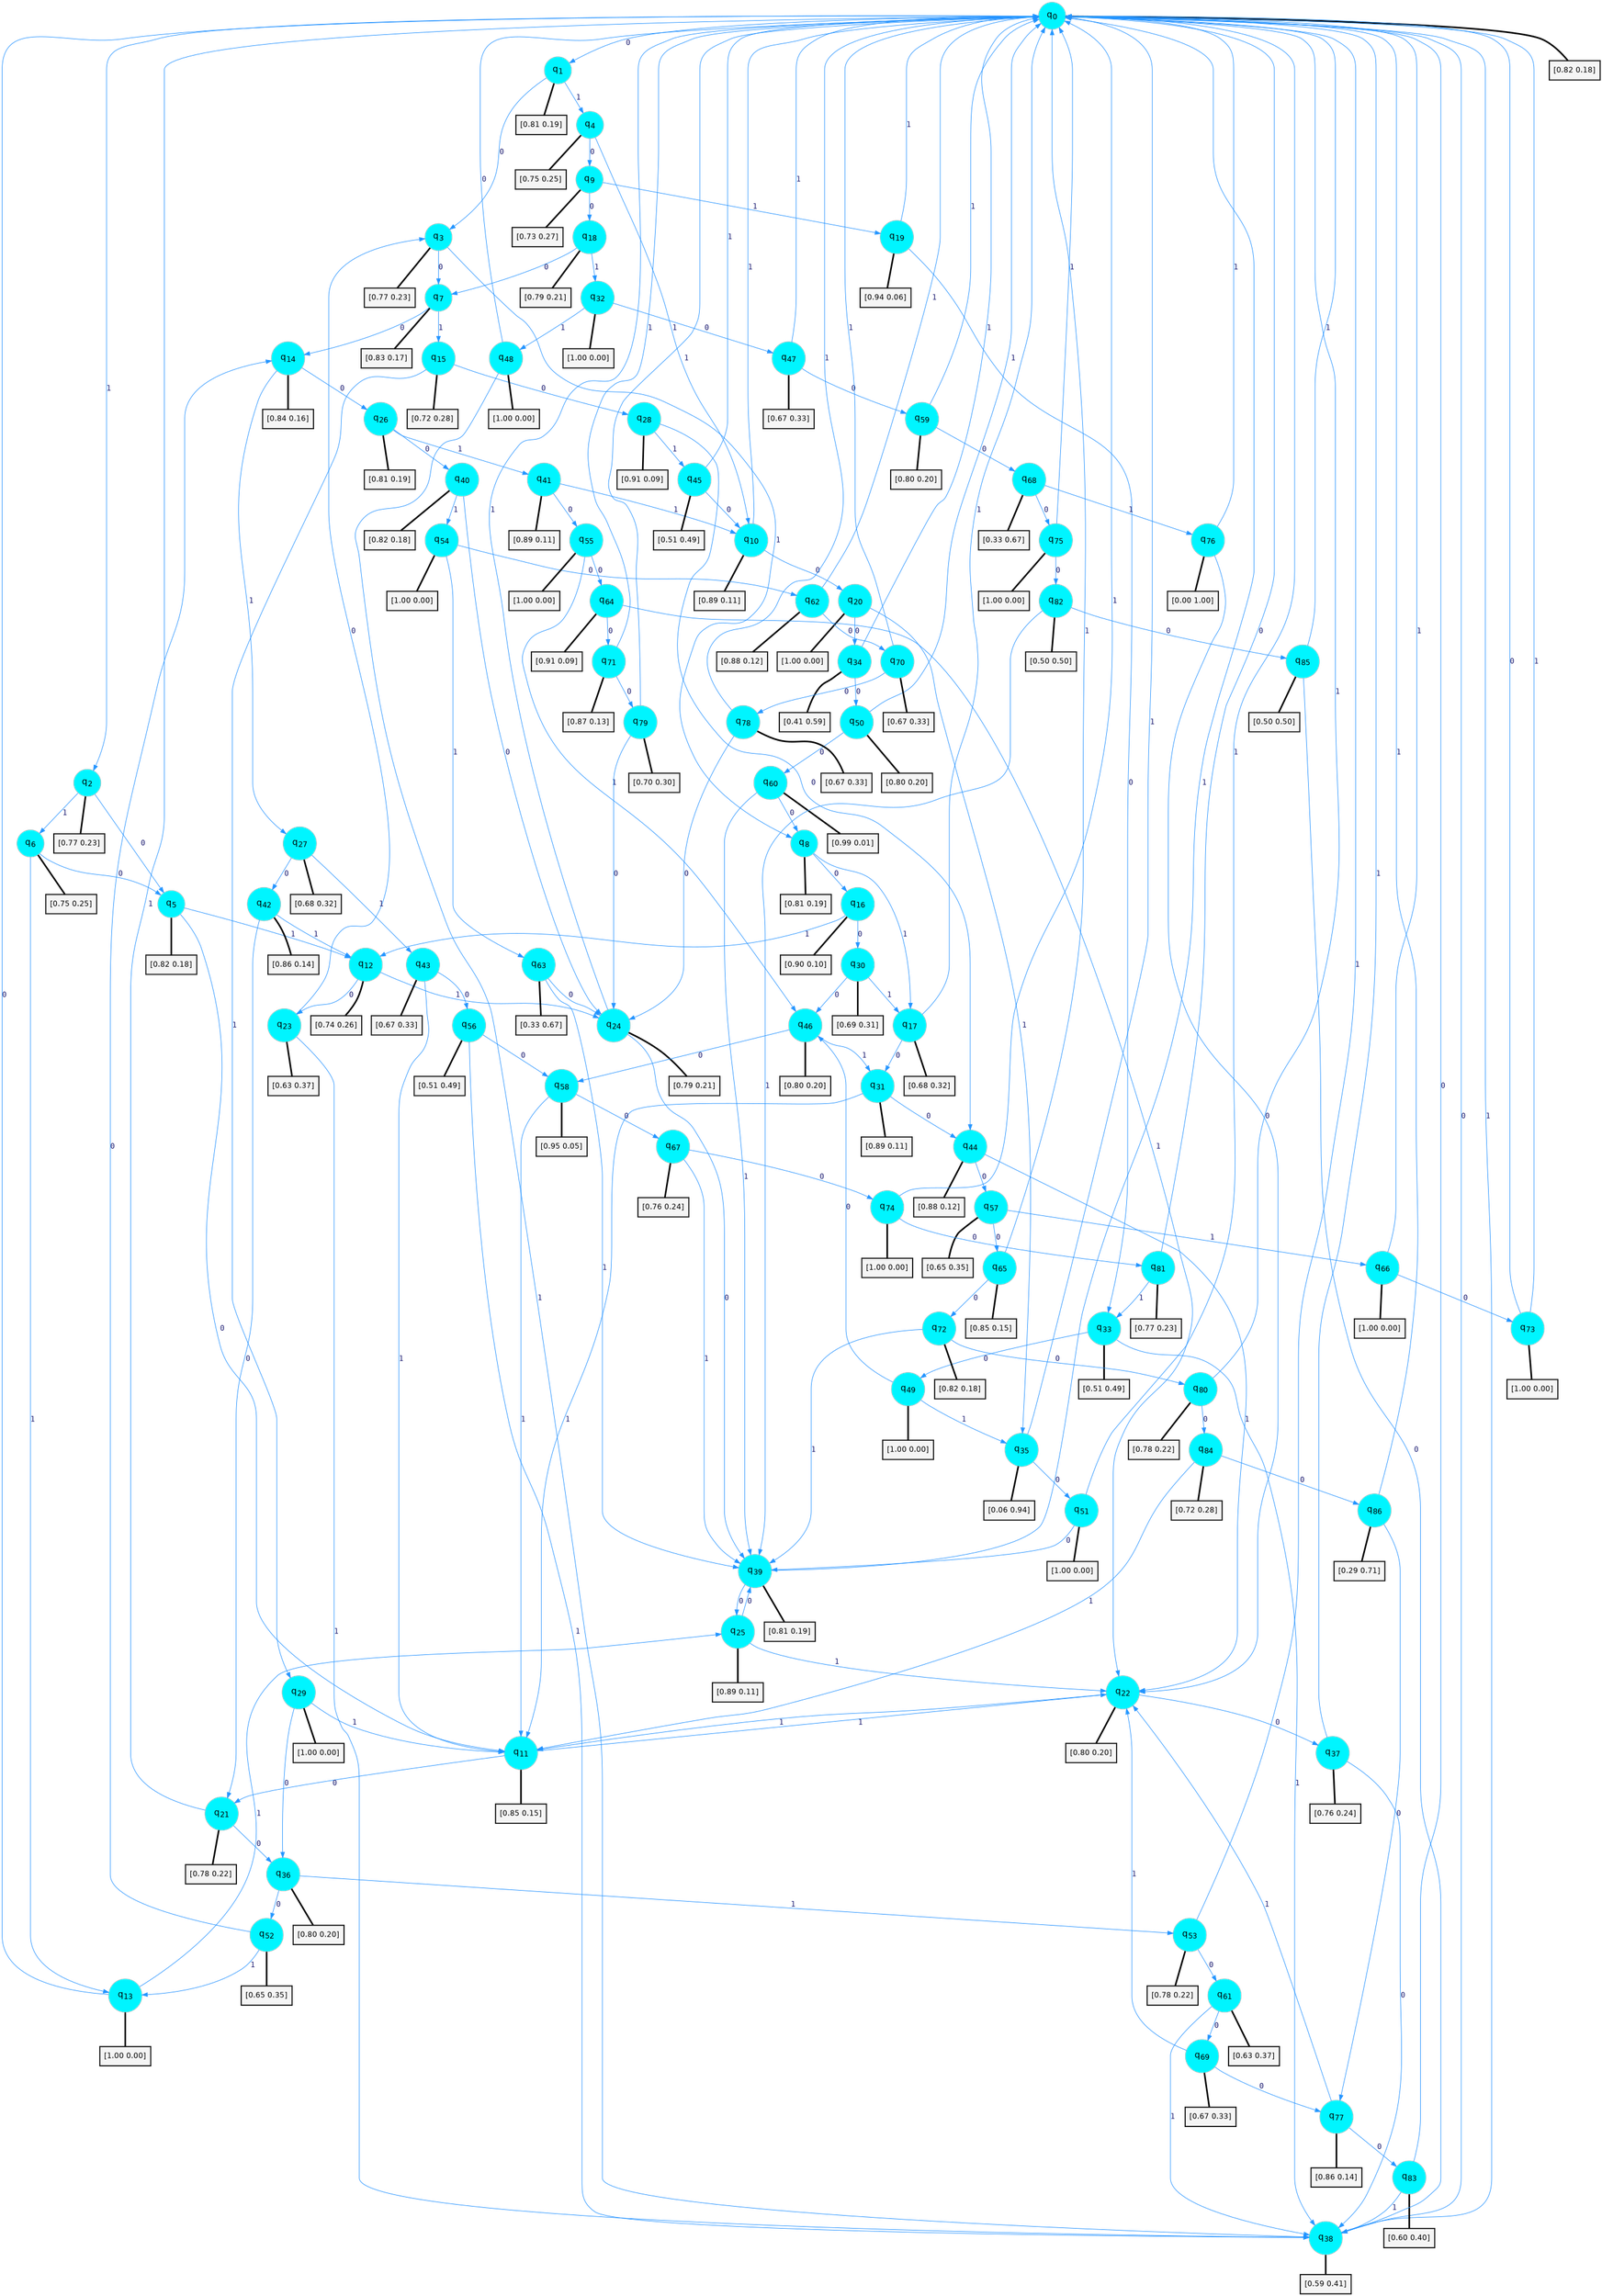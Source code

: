 digraph G {
graph [
bgcolor=transparent, dpi=300, rankdir=TD, size="40,25"];
node [
color=gray, fillcolor=turquoise1, fontcolor=black, fontname=Helvetica, fontsize=16, fontweight=bold, shape=circle, style=filled];
edge [
arrowsize=1, color=dodgerblue1, fontcolor=midnightblue, fontname=courier, fontweight=bold, penwidth=1, style=solid, weight=20];
0[label=<q<SUB>0</SUB>>];
1[label=<q<SUB>1</SUB>>];
2[label=<q<SUB>2</SUB>>];
3[label=<q<SUB>3</SUB>>];
4[label=<q<SUB>4</SUB>>];
5[label=<q<SUB>5</SUB>>];
6[label=<q<SUB>6</SUB>>];
7[label=<q<SUB>7</SUB>>];
8[label=<q<SUB>8</SUB>>];
9[label=<q<SUB>9</SUB>>];
10[label=<q<SUB>10</SUB>>];
11[label=<q<SUB>11</SUB>>];
12[label=<q<SUB>12</SUB>>];
13[label=<q<SUB>13</SUB>>];
14[label=<q<SUB>14</SUB>>];
15[label=<q<SUB>15</SUB>>];
16[label=<q<SUB>16</SUB>>];
17[label=<q<SUB>17</SUB>>];
18[label=<q<SUB>18</SUB>>];
19[label=<q<SUB>19</SUB>>];
20[label=<q<SUB>20</SUB>>];
21[label=<q<SUB>21</SUB>>];
22[label=<q<SUB>22</SUB>>];
23[label=<q<SUB>23</SUB>>];
24[label=<q<SUB>24</SUB>>];
25[label=<q<SUB>25</SUB>>];
26[label=<q<SUB>26</SUB>>];
27[label=<q<SUB>27</SUB>>];
28[label=<q<SUB>28</SUB>>];
29[label=<q<SUB>29</SUB>>];
30[label=<q<SUB>30</SUB>>];
31[label=<q<SUB>31</SUB>>];
32[label=<q<SUB>32</SUB>>];
33[label=<q<SUB>33</SUB>>];
34[label=<q<SUB>34</SUB>>];
35[label=<q<SUB>35</SUB>>];
36[label=<q<SUB>36</SUB>>];
37[label=<q<SUB>37</SUB>>];
38[label=<q<SUB>38</SUB>>];
39[label=<q<SUB>39</SUB>>];
40[label=<q<SUB>40</SUB>>];
41[label=<q<SUB>41</SUB>>];
42[label=<q<SUB>42</SUB>>];
43[label=<q<SUB>43</SUB>>];
44[label=<q<SUB>44</SUB>>];
45[label=<q<SUB>45</SUB>>];
46[label=<q<SUB>46</SUB>>];
47[label=<q<SUB>47</SUB>>];
48[label=<q<SUB>48</SUB>>];
49[label=<q<SUB>49</SUB>>];
50[label=<q<SUB>50</SUB>>];
51[label=<q<SUB>51</SUB>>];
52[label=<q<SUB>52</SUB>>];
53[label=<q<SUB>53</SUB>>];
54[label=<q<SUB>54</SUB>>];
55[label=<q<SUB>55</SUB>>];
56[label=<q<SUB>56</SUB>>];
57[label=<q<SUB>57</SUB>>];
58[label=<q<SUB>58</SUB>>];
59[label=<q<SUB>59</SUB>>];
60[label=<q<SUB>60</SUB>>];
61[label=<q<SUB>61</SUB>>];
62[label=<q<SUB>62</SUB>>];
63[label=<q<SUB>63</SUB>>];
64[label=<q<SUB>64</SUB>>];
65[label=<q<SUB>65</SUB>>];
66[label=<q<SUB>66</SUB>>];
67[label=<q<SUB>67</SUB>>];
68[label=<q<SUB>68</SUB>>];
69[label=<q<SUB>69</SUB>>];
70[label=<q<SUB>70</SUB>>];
71[label=<q<SUB>71</SUB>>];
72[label=<q<SUB>72</SUB>>];
73[label=<q<SUB>73</SUB>>];
74[label=<q<SUB>74</SUB>>];
75[label=<q<SUB>75</SUB>>];
76[label=<q<SUB>76</SUB>>];
77[label=<q<SUB>77</SUB>>];
78[label=<q<SUB>78</SUB>>];
79[label=<q<SUB>79</SUB>>];
80[label=<q<SUB>80</SUB>>];
81[label=<q<SUB>81</SUB>>];
82[label=<q<SUB>82</SUB>>];
83[label=<q<SUB>83</SUB>>];
84[label=<q<SUB>84</SUB>>];
85[label=<q<SUB>85</SUB>>];
86[label=<q<SUB>86</SUB>>];
87[label="[0.82 0.18]", shape=box,fontcolor=black, fontname=Helvetica, fontsize=14, penwidth=2, fillcolor=whitesmoke,color=black];
88[label="[0.81 0.19]", shape=box,fontcolor=black, fontname=Helvetica, fontsize=14, penwidth=2, fillcolor=whitesmoke,color=black];
89[label="[0.77 0.23]", shape=box,fontcolor=black, fontname=Helvetica, fontsize=14, penwidth=2, fillcolor=whitesmoke,color=black];
90[label="[0.77 0.23]", shape=box,fontcolor=black, fontname=Helvetica, fontsize=14, penwidth=2, fillcolor=whitesmoke,color=black];
91[label="[0.75 0.25]", shape=box,fontcolor=black, fontname=Helvetica, fontsize=14, penwidth=2, fillcolor=whitesmoke,color=black];
92[label="[0.82 0.18]", shape=box,fontcolor=black, fontname=Helvetica, fontsize=14, penwidth=2, fillcolor=whitesmoke,color=black];
93[label="[0.75 0.25]", shape=box,fontcolor=black, fontname=Helvetica, fontsize=14, penwidth=2, fillcolor=whitesmoke,color=black];
94[label="[0.83 0.17]", shape=box,fontcolor=black, fontname=Helvetica, fontsize=14, penwidth=2, fillcolor=whitesmoke,color=black];
95[label="[0.81 0.19]", shape=box,fontcolor=black, fontname=Helvetica, fontsize=14, penwidth=2, fillcolor=whitesmoke,color=black];
96[label="[0.73 0.27]", shape=box,fontcolor=black, fontname=Helvetica, fontsize=14, penwidth=2, fillcolor=whitesmoke,color=black];
97[label="[0.89 0.11]", shape=box,fontcolor=black, fontname=Helvetica, fontsize=14, penwidth=2, fillcolor=whitesmoke,color=black];
98[label="[0.85 0.15]", shape=box,fontcolor=black, fontname=Helvetica, fontsize=14, penwidth=2, fillcolor=whitesmoke,color=black];
99[label="[0.74 0.26]", shape=box,fontcolor=black, fontname=Helvetica, fontsize=14, penwidth=2, fillcolor=whitesmoke,color=black];
100[label="[1.00 0.00]", shape=box,fontcolor=black, fontname=Helvetica, fontsize=14, penwidth=2, fillcolor=whitesmoke,color=black];
101[label="[0.84 0.16]", shape=box,fontcolor=black, fontname=Helvetica, fontsize=14, penwidth=2, fillcolor=whitesmoke,color=black];
102[label="[0.72 0.28]", shape=box,fontcolor=black, fontname=Helvetica, fontsize=14, penwidth=2, fillcolor=whitesmoke,color=black];
103[label="[0.90 0.10]", shape=box,fontcolor=black, fontname=Helvetica, fontsize=14, penwidth=2, fillcolor=whitesmoke,color=black];
104[label="[0.68 0.32]", shape=box,fontcolor=black, fontname=Helvetica, fontsize=14, penwidth=2, fillcolor=whitesmoke,color=black];
105[label="[0.79 0.21]", shape=box,fontcolor=black, fontname=Helvetica, fontsize=14, penwidth=2, fillcolor=whitesmoke,color=black];
106[label="[0.94 0.06]", shape=box,fontcolor=black, fontname=Helvetica, fontsize=14, penwidth=2, fillcolor=whitesmoke,color=black];
107[label="[1.00 0.00]", shape=box,fontcolor=black, fontname=Helvetica, fontsize=14, penwidth=2, fillcolor=whitesmoke,color=black];
108[label="[0.78 0.22]", shape=box,fontcolor=black, fontname=Helvetica, fontsize=14, penwidth=2, fillcolor=whitesmoke,color=black];
109[label="[0.80 0.20]", shape=box,fontcolor=black, fontname=Helvetica, fontsize=14, penwidth=2, fillcolor=whitesmoke,color=black];
110[label="[0.63 0.37]", shape=box,fontcolor=black, fontname=Helvetica, fontsize=14, penwidth=2, fillcolor=whitesmoke,color=black];
111[label="[0.79 0.21]", shape=box,fontcolor=black, fontname=Helvetica, fontsize=14, penwidth=2, fillcolor=whitesmoke,color=black];
112[label="[0.89 0.11]", shape=box,fontcolor=black, fontname=Helvetica, fontsize=14, penwidth=2, fillcolor=whitesmoke,color=black];
113[label="[0.81 0.19]", shape=box,fontcolor=black, fontname=Helvetica, fontsize=14, penwidth=2, fillcolor=whitesmoke,color=black];
114[label="[0.68 0.32]", shape=box,fontcolor=black, fontname=Helvetica, fontsize=14, penwidth=2, fillcolor=whitesmoke,color=black];
115[label="[0.91 0.09]", shape=box,fontcolor=black, fontname=Helvetica, fontsize=14, penwidth=2, fillcolor=whitesmoke,color=black];
116[label="[1.00 0.00]", shape=box,fontcolor=black, fontname=Helvetica, fontsize=14, penwidth=2, fillcolor=whitesmoke,color=black];
117[label="[0.69 0.31]", shape=box,fontcolor=black, fontname=Helvetica, fontsize=14, penwidth=2, fillcolor=whitesmoke,color=black];
118[label="[0.89 0.11]", shape=box,fontcolor=black, fontname=Helvetica, fontsize=14, penwidth=2, fillcolor=whitesmoke,color=black];
119[label="[1.00 0.00]", shape=box,fontcolor=black, fontname=Helvetica, fontsize=14, penwidth=2, fillcolor=whitesmoke,color=black];
120[label="[0.51 0.49]", shape=box,fontcolor=black, fontname=Helvetica, fontsize=14, penwidth=2, fillcolor=whitesmoke,color=black];
121[label="[0.41 0.59]", shape=box,fontcolor=black, fontname=Helvetica, fontsize=14, penwidth=2, fillcolor=whitesmoke,color=black];
122[label="[0.06 0.94]", shape=box,fontcolor=black, fontname=Helvetica, fontsize=14, penwidth=2, fillcolor=whitesmoke,color=black];
123[label="[0.80 0.20]", shape=box,fontcolor=black, fontname=Helvetica, fontsize=14, penwidth=2, fillcolor=whitesmoke,color=black];
124[label="[0.76 0.24]", shape=box,fontcolor=black, fontname=Helvetica, fontsize=14, penwidth=2, fillcolor=whitesmoke,color=black];
125[label="[0.59 0.41]", shape=box,fontcolor=black, fontname=Helvetica, fontsize=14, penwidth=2, fillcolor=whitesmoke,color=black];
126[label="[0.81 0.19]", shape=box,fontcolor=black, fontname=Helvetica, fontsize=14, penwidth=2, fillcolor=whitesmoke,color=black];
127[label="[0.82 0.18]", shape=box,fontcolor=black, fontname=Helvetica, fontsize=14, penwidth=2, fillcolor=whitesmoke,color=black];
128[label="[0.89 0.11]", shape=box,fontcolor=black, fontname=Helvetica, fontsize=14, penwidth=2, fillcolor=whitesmoke,color=black];
129[label="[0.86 0.14]", shape=box,fontcolor=black, fontname=Helvetica, fontsize=14, penwidth=2, fillcolor=whitesmoke,color=black];
130[label="[0.67 0.33]", shape=box,fontcolor=black, fontname=Helvetica, fontsize=14, penwidth=2, fillcolor=whitesmoke,color=black];
131[label="[0.88 0.12]", shape=box,fontcolor=black, fontname=Helvetica, fontsize=14, penwidth=2, fillcolor=whitesmoke,color=black];
132[label="[0.51 0.49]", shape=box,fontcolor=black, fontname=Helvetica, fontsize=14, penwidth=2, fillcolor=whitesmoke,color=black];
133[label="[0.80 0.20]", shape=box,fontcolor=black, fontname=Helvetica, fontsize=14, penwidth=2, fillcolor=whitesmoke,color=black];
134[label="[0.67 0.33]", shape=box,fontcolor=black, fontname=Helvetica, fontsize=14, penwidth=2, fillcolor=whitesmoke,color=black];
135[label="[1.00 0.00]", shape=box,fontcolor=black, fontname=Helvetica, fontsize=14, penwidth=2, fillcolor=whitesmoke,color=black];
136[label="[1.00 0.00]", shape=box,fontcolor=black, fontname=Helvetica, fontsize=14, penwidth=2, fillcolor=whitesmoke,color=black];
137[label="[0.80 0.20]", shape=box,fontcolor=black, fontname=Helvetica, fontsize=14, penwidth=2, fillcolor=whitesmoke,color=black];
138[label="[1.00 0.00]", shape=box,fontcolor=black, fontname=Helvetica, fontsize=14, penwidth=2, fillcolor=whitesmoke,color=black];
139[label="[0.65 0.35]", shape=box,fontcolor=black, fontname=Helvetica, fontsize=14, penwidth=2, fillcolor=whitesmoke,color=black];
140[label="[0.78 0.22]", shape=box,fontcolor=black, fontname=Helvetica, fontsize=14, penwidth=2, fillcolor=whitesmoke,color=black];
141[label="[1.00 0.00]", shape=box,fontcolor=black, fontname=Helvetica, fontsize=14, penwidth=2, fillcolor=whitesmoke,color=black];
142[label="[1.00 0.00]", shape=box,fontcolor=black, fontname=Helvetica, fontsize=14, penwidth=2, fillcolor=whitesmoke,color=black];
143[label="[0.51 0.49]", shape=box,fontcolor=black, fontname=Helvetica, fontsize=14, penwidth=2, fillcolor=whitesmoke,color=black];
144[label="[0.65 0.35]", shape=box,fontcolor=black, fontname=Helvetica, fontsize=14, penwidth=2, fillcolor=whitesmoke,color=black];
145[label="[0.95 0.05]", shape=box,fontcolor=black, fontname=Helvetica, fontsize=14, penwidth=2, fillcolor=whitesmoke,color=black];
146[label="[0.80 0.20]", shape=box,fontcolor=black, fontname=Helvetica, fontsize=14, penwidth=2, fillcolor=whitesmoke,color=black];
147[label="[0.99 0.01]", shape=box,fontcolor=black, fontname=Helvetica, fontsize=14, penwidth=2, fillcolor=whitesmoke,color=black];
148[label="[0.63 0.37]", shape=box,fontcolor=black, fontname=Helvetica, fontsize=14, penwidth=2, fillcolor=whitesmoke,color=black];
149[label="[0.88 0.12]", shape=box,fontcolor=black, fontname=Helvetica, fontsize=14, penwidth=2, fillcolor=whitesmoke,color=black];
150[label="[0.33 0.67]", shape=box,fontcolor=black, fontname=Helvetica, fontsize=14, penwidth=2, fillcolor=whitesmoke,color=black];
151[label="[0.91 0.09]", shape=box,fontcolor=black, fontname=Helvetica, fontsize=14, penwidth=2, fillcolor=whitesmoke,color=black];
152[label="[0.85 0.15]", shape=box,fontcolor=black, fontname=Helvetica, fontsize=14, penwidth=2, fillcolor=whitesmoke,color=black];
153[label="[1.00 0.00]", shape=box,fontcolor=black, fontname=Helvetica, fontsize=14, penwidth=2, fillcolor=whitesmoke,color=black];
154[label="[0.76 0.24]", shape=box,fontcolor=black, fontname=Helvetica, fontsize=14, penwidth=2, fillcolor=whitesmoke,color=black];
155[label="[0.33 0.67]", shape=box,fontcolor=black, fontname=Helvetica, fontsize=14, penwidth=2, fillcolor=whitesmoke,color=black];
156[label="[0.67 0.33]", shape=box,fontcolor=black, fontname=Helvetica, fontsize=14, penwidth=2, fillcolor=whitesmoke,color=black];
157[label="[0.67 0.33]", shape=box,fontcolor=black, fontname=Helvetica, fontsize=14, penwidth=2, fillcolor=whitesmoke,color=black];
158[label="[0.87 0.13]", shape=box,fontcolor=black, fontname=Helvetica, fontsize=14, penwidth=2, fillcolor=whitesmoke,color=black];
159[label="[0.82 0.18]", shape=box,fontcolor=black, fontname=Helvetica, fontsize=14, penwidth=2, fillcolor=whitesmoke,color=black];
160[label="[1.00 0.00]", shape=box,fontcolor=black, fontname=Helvetica, fontsize=14, penwidth=2, fillcolor=whitesmoke,color=black];
161[label="[1.00 0.00]", shape=box,fontcolor=black, fontname=Helvetica, fontsize=14, penwidth=2, fillcolor=whitesmoke,color=black];
162[label="[1.00 0.00]", shape=box,fontcolor=black, fontname=Helvetica, fontsize=14, penwidth=2, fillcolor=whitesmoke,color=black];
163[label="[0.00 1.00]", shape=box,fontcolor=black, fontname=Helvetica, fontsize=14, penwidth=2, fillcolor=whitesmoke,color=black];
164[label="[0.86 0.14]", shape=box,fontcolor=black, fontname=Helvetica, fontsize=14, penwidth=2, fillcolor=whitesmoke,color=black];
165[label="[0.67 0.33]", shape=box,fontcolor=black, fontname=Helvetica, fontsize=14, penwidth=2, fillcolor=whitesmoke,color=black];
166[label="[0.70 0.30]", shape=box,fontcolor=black, fontname=Helvetica, fontsize=14, penwidth=2, fillcolor=whitesmoke,color=black];
167[label="[0.78 0.22]", shape=box,fontcolor=black, fontname=Helvetica, fontsize=14, penwidth=2, fillcolor=whitesmoke,color=black];
168[label="[0.77 0.23]", shape=box,fontcolor=black, fontname=Helvetica, fontsize=14, penwidth=2, fillcolor=whitesmoke,color=black];
169[label="[0.50 0.50]", shape=box,fontcolor=black, fontname=Helvetica, fontsize=14, penwidth=2, fillcolor=whitesmoke,color=black];
170[label="[0.60 0.40]", shape=box,fontcolor=black, fontname=Helvetica, fontsize=14, penwidth=2, fillcolor=whitesmoke,color=black];
171[label="[0.72 0.28]", shape=box,fontcolor=black, fontname=Helvetica, fontsize=14, penwidth=2, fillcolor=whitesmoke,color=black];
172[label="[0.50 0.50]", shape=box,fontcolor=black, fontname=Helvetica, fontsize=14, penwidth=2, fillcolor=whitesmoke,color=black];
173[label="[0.29 0.71]", shape=box,fontcolor=black, fontname=Helvetica, fontsize=14, penwidth=2, fillcolor=whitesmoke,color=black];
0->1 [label=0];
0->2 [label=1];
0->87 [arrowhead=none, penwidth=3,color=black];
1->3 [label=0];
1->4 [label=1];
1->88 [arrowhead=none, penwidth=3,color=black];
2->5 [label=0];
2->6 [label=1];
2->89 [arrowhead=none, penwidth=3,color=black];
3->7 [label=0];
3->8 [label=1];
3->90 [arrowhead=none, penwidth=3,color=black];
4->9 [label=0];
4->10 [label=1];
4->91 [arrowhead=none, penwidth=3,color=black];
5->11 [label=0];
5->12 [label=1];
5->92 [arrowhead=none, penwidth=3,color=black];
6->5 [label=0];
6->13 [label=1];
6->93 [arrowhead=none, penwidth=3,color=black];
7->14 [label=0];
7->15 [label=1];
7->94 [arrowhead=none, penwidth=3,color=black];
8->16 [label=0];
8->17 [label=1];
8->95 [arrowhead=none, penwidth=3,color=black];
9->18 [label=0];
9->19 [label=1];
9->96 [arrowhead=none, penwidth=3,color=black];
10->20 [label=0];
10->0 [label=1];
10->97 [arrowhead=none, penwidth=3,color=black];
11->21 [label=0];
11->22 [label=1];
11->98 [arrowhead=none, penwidth=3,color=black];
12->23 [label=0];
12->24 [label=1];
12->99 [arrowhead=none, penwidth=3,color=black];
13->0 [label=0];
13->25 [label=1];
13->100 [arrowhead=none, penwidth=3,color=black];
14->26 [label=0];
14->27 [label=1];
14->101 [arrowhead=none, penwidth=3,color=black];
15->28 [label=0];
15->29 [label=1];
15->102 [arrowhead=none, penwidth=3,color=black];
16->30 [label=0];
16->12 [label=1];
16->103 [arrowhead=none, penwidth=3,color=black];
17->31 [label=0];
17->0 [label=1];
17->104 [arrowhead=none, penwidth=3,color=black];
18->7 [label=0];
18->32 [label=1];
18->105 [arrowhead=none, penwidth=3,color=black];
19->33 [label=0];
19->0 [label=1];
19->106 [arrowhead=none, penwidth=3,color=black];
20->34 [label=0];
20->35 [label=1];
20->107 [arrowhead=none, penwidth=3,color=black];
21->36 [label=0];
21->0 [label=1];
21->108 [arrowhead=none, penwidth=3,color=black];
22->37 [label=0];
22->11 [label=1];
22->109 [arrowhead=none, penwidth=3,color=black];
23->3 [label=0];
23->38 [label=1];
23->110 [arrowhead=none, penwidth=3,color=black];
24->39 [label=0];
24->0 [label=1];
24->111 [arrowhead=none, penwidth=3,color=black];
25->39 [label=0];
25->22 [label=1];
25->112 [arrowhead=none, penwidth=3,color=black];
26->40 [label=0];
26->41 [label=1];
26->113 [arrowhead=none, penwidth=3,color=black];
27->42 [label=0];
27->43 [label=1];
27->114 [arrowhead=none, penwidth=3,color=black];
28->44 [label=0];
28->45 [label=1];
28->115 [arrowhead=none, penwidth=3,color=black];
29->36 [label=0];
29->11 [label=1];
29->116 [arrowhead=none, penwidth=3,color=black];
30->46 [label=0];
30->17 [label=1];
30->117 [arrowhead=none, penwidth=3,color=black];
31->44 [label=0];
31->11 [label=1];
31->118 [arrowhead=none, penwidth=3,color=black];
32->47 [label=0];
32->48 [label=1];
32->119 [arrowhead=none, penwidth=3,color=black];
33->49 [label=0];
33->38 [label=1];
33->120 [arrowhead=none, penwidth=3,color=black];
34->50 [label=0];
34->0 [label=1];
34->121 [arrowhead=none, penwidth=3,color=black];
35->51 [label=0];
35->0 [label=1];
35->122 [arrowhead=none, penwidth=3,color=black];
36->52 [label=0];
36->53 [label=1];
36->123 [arrowhead=none, penwidth=3,color=black];
37->38 [label=0];
37->0 [label=1];
37->124 [arrowhead=none, penwidth=3,color=black];
38->0 [label=0];
38->0 [label=1];
38->125 [arrowhead=none, penwidth=3,color=black];
39->25 [label=0];
39->0 [label=1];
39->126 [arrowhead=none, penwidth=3,color=black];
40->24 [label=0];
40->54 [label=1];
40->127 [arrowhead=none, penwidth=3,color=black];
41->55 [label=0];
41->10 [label=1];
41->128 [arrowhead=none, penwidth=3,color=black];
42->21 [label=0];
42->12 [label=1];
42->129 [arrowhead=none, penwidth=3,color=black];
43->56 [label=0];
43->11 [label=1];
43->130 [arrowhead=none, penwidth=3,color=black];
44->57 [label=0];
44->22 [label=1];
44->131 [arrowhead=none, penwidth=3,color=black];
45->10 [label=0];
45->0 [label=1];
45->132 [arrowhead=none, penwidth=3,color=black];
46->58 [label=0];
46->31 [label=1];
46->133 [arrowhead=none, penwidth=3,color=black];
47->59 [label=0];
47->0 [label=1];
47->134 [arrowhead=none, penwidth=3,color=black];
48->0 [label=0];
48->38 [label=1];
48->135 [arrowhead=none, penwidth=3,color=black];
49->46 [label=0];
49->35 [label=1];
49->136 [arrowhead=none, penwidth=3,color=black];
50->60 [label=0];
50->0 [label=1];
50->137 [arrowhead=none, penwidth=3,color=black];
51->39 [label=0];
51->0 [label=1];
51->138 [arrowhead=none, penwidth=3,color=black];
52->14 [label=0];
52->13 [label=1];
52->139 [arrowhead=none, penwidth=3,color=black];
53->61 [label=0];
53->0 [label=1];
53->140 [arrowhead=none, penwidth=3,color=black];
54->62 [label=0];
54->63 [label=1];
54->141 [arrowhead=none, penwidth=3,color=black];
55->64 [label=0];
55->46 [label=1];
55->142 [arrowhead=none, penwidth=3,color=black];
56->58 [label=0];
56->38 [label=1];
56->143 [arrowhead=none, penwidth=3,color=black];
57->65 [label=0];
57->66 [label=1];
57->144 [arrowhead=none, penwidth=3,color=black];
58->67 [label=0];
58->11 [label=1];
58->145 [arrowhead=none, penwidth=3,color=black];
59->68 [label=0];
59->0 [label=1];
59->146 [arrowhead=none, penwidth=3,color=black];
60->8 [label=0];
60->39 [label=1];
60->147 [arrowhead=none, penwidth=3,color=black];
61->69 [label=0];
61->38 [label=1];
61->148 [arrowhead=none, penwidth=3,color=black];
62->70 [label=0];
62->0 [label=1];
62->149 [arrowhead=none, penwidth=3,color=black];
63->24 [label=0];
63->39 [label=1];
63->150 [arrowhead=none, penwidth=3,color=black];
64->71 [label=0];
64->22 [label=1];
64->151 [arrowhead=none, penwidth=3,color=black];
65->72 [label=0];
65->0 [label=1];
65->152 [arrowhead=none, penwidth=3,color=black];
66->73 [label=0];
66->0 [label=1];
66->153 [arrowhead=none, penwidth=3,color=black];
67->74 [label=0];
67->39 [label=1];
67->154 [arrowhead=none, penwidth=3,color=black];
68->75 [label=0];
68->76 [label=1];
68->155 [arrowhead=none, penwidth=3,color=black];
69->77 [label=0];
69->22 [label=1];
69->156 [arrowhead=none, penwidth=3,color=black];
70->78 [label=0];
70->0 [label=1];
70->157 [arrowhead=none, penwidth=3,color=black];
71->79 [label=0];
71->0 [label=1];
71->158 [arrowhead=none, penwidth=3,color=black];
72->80 [label=0];
72->39 [label=1];
72->159 [arrowhead=none, penwidth=3,color=black];
73->0 [label=0];
73->0 [label=1];
73->160 [arrowhead=none, penwidth=3,color=black];
74->81 [label=0];
74->0 [label=1];
74->161 [arrowhead=none, penwidth=3,color=black];
75->82 [label=0];
75->0 [label=1];
75->162 [arrowhead=none, penwidth=3,color=black];
76->22 [label=0];
76->0 [label=1];
76->163 [arrowhead=none, penwidth=3,color=black];
77->83 [label=0];
77->22 [label=1];
77->164 [arrowhead=none, penwidth=3,color=black];
78->24 [label=0];
78->0 [label=1];
78->165 [arrowhead=none, penwidth=3,color=black];
79->24 [label=0];
79->0 [label=1];
79->166 [arrowhead=none, penwidth=3,color=black];
80->84 [label=0];
80->0 [label=1];
80->167 [arrowhead=none, penwidth=3,color=black];
81->0 [label=0];
81->33 [label=1];
81->168 [arrowhead=none, penwidth=3,color=black];
82->85 [label=0];
82->39 [label=1];
82->169 [arrowhead=none, penwidth=3,color=black];
83->0 [label=0];
83->38 [label=1];
83->170 [arrowhead=none, penwidth=3,color=black];
84->86 [label=0];
84->11 [label=1];
84->171 [arrowhead=none, penwidth=3,color=black];
85->38 [label=0];
85->0 [label=1];
85->172 [arrowhead=none, penwidth=3,color=black];
86->77 [label=0];
86->0 [label=1];
86->173 [arrowhead=none, penwidth=3,color=black];
}
